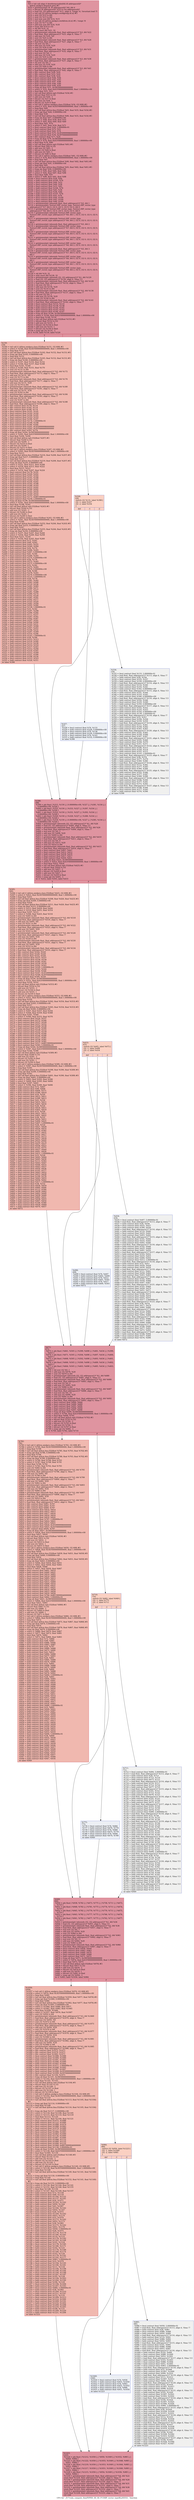 digraph "CFG for '_Z17cuda_compute_fluxiPiPfS0_S0_S0_P15HIP_vector_typeIfLj3EES3_' function" {
	label="CFG for '_Z17cuda_compute_fluxiPiPfS0_S0_S0_P15HIP_vector_typeIfLj3EES3_' function";

	Node0x55bbb55c9780 [shape=record,color="#b70d28ff", style=filled, fillcolor="#b70d2870",label="{%8:\l  %9 = tail call align 4 dereferenceable(64) i8 addrspace(4)*\l... @llvm.amdgcn.dispatch.ptr() #3\l  %10 = getelementptr i8, i8 addrspace(4)* %9, i64 4\l  %11 = bitcast i8 addrspace(4)* %10 to i16 addrspace(4)*\l  %12 = load i16, i16 addrspace(4)* %11, align 4, !range !4, !invariant.load !5\l  %13 = tail call i32 @llvm.amdgcn.workgroup.id.x() #3\l  %14 = zext i16 %12 to i64\l  %15 = zext i32 %13 to i64\l  %16 = mul nuw nsw i64 %14, %15\l  %17 = tail call i32 @llvm.amdgcn.workitem.id.x() #3, !range !6\l  %18 = zext i32 %17 to i64\l  %19 = add nuw nsw i64 %16, %18\l  %20 = trunc i64 %19 to i32\l  %21 = shl i64 %19, 32\l  %22 = ashr exact i64 %21, 32\l  %23 = getelementptr inbounds float, float addrspace(1)* %3, i64 %22\l  %24 = load float, float addrspace(1)* %23, align 4, !tbaa !7\l  %25 = add nsw i32 %20, %0\l  %26 = sext i32 %25 to i64\l  %27 = getelementptr inbounds float, float addrspace(1)* %3, i64 %26\l  %28 = load float, float addrspace(1)* %27, align 4, !tbaa !7\l  %29 = shl nsw i32 %0, 1\l  %30 = add nsw i32 %29, %20\l  %31 = sext i32 %30 to i64\l  %32 = getelementptr inbounds float, float addrspace(1)* %3, i64 %31\l  %33 = load float, float addrspace(1)* %32, align 4, !tbaa !7\l  %34 = mul nsw i32 %0, 3\l  %35 = add nsw i32 %34, %20\l  %36 = sext i32 %35 to i64\l  %37 = getelementptr inbounds float, float addrspace(1)* %3, i64 %36\l  %38 = load float, float addrspace(1)* %37, align 4, !tbaa !7\l  %39 = shl nsw i32 %0, 2\l  %40 = add nsw i32 %39, %20\l  %41 = sext i32 %40 to i64\l  %42 = getelementptr inbounds float, float addrspace(1)* %3, i64 %41\l  %43 = load float, float addrspace(1)* %42, align 4, !tbaa !7\l  %44 = fdiv contract float %28, %24\l  %45 = fdiv contract float %33, %24\l  %46 = fdiv contract float %38, %24\l  %47 = fmul contract float %44, %44\l  %48 = fmul contract float %45, %45\l  %49 = fadd contract float %47, %48\l  %50 = fmul contract float %46, %46\l  %51 = fadd contract float %49, %50\l  %52 = fcmp olt float %51, 0x39F0000000000000\l  %53 = select i1 %52, float 0x41F0000000000000, float 1.000000e+00\l  %54 = fmul float %51, %53\l  %55 = tail call float @llvm.sqrt.f32(float %54) #3\l  %56 = bitcast float %55 to i32\l  %57 = add nsw i32 %56, -1\l  %58 = bitcast i32 %57 to float\l  %59 = add nsw i32 %56, 1\l  %60 = bitcast i32 %59 to float\l  %61 = tail call i1 @llvm.amdgcn.class.f32(float %54, i32 608) #3\l  %62 = select i1 %52, float 0x3EF0000000000000, float 1.000000e+00\l  %63 = fneg float %60\l  %64 = tail call float @llvm.fma.f32(float %63, float %55, float %54) #3\l  %65 = fcmp ogt float %64, 0.000000e+00\l  %66 = fneg float %58\l  %67 = tail call float @llvm.fma.f32(float %66, float %55, float %54) #3\l  %68 = fcmp ole float %67, 0.000000e+00\l  %69 = select i1 %68, float %58, float %55\l  %70 = select i1 %65, float %60, float %69\l  %71 = fmul float %62, %70\l  %72 = select i1 %61, float %54, float %71\l  %73 = fmul contract float %24, 5.000000e-01\l  %74 = fmul contract float %73, %51\l  %75 = fsub contract float %43, %74\l  %76 = fmul contract float %75, 0x3FD9999980000000\l  %77 = fmul contract float %76, 0x3FF6666660000000\l  %78 = fdiv contract float %77, %24\l  %79 = fcmp olt float %78, 0x39F0000000000000\l  %80 = select i1 %79, float 0x41F0000000000000, float 1.000000e+00\l  %81 = fmul float %78, %80\l  %82 = tail call float @llvm.sqrt.f32(float %81) #3\l  %83 = bitcast float %82 to i32\l  %84 = add nsw i32 %83, -1\l  %85 = bitcast i32 %84 to float\l  %86 = add nsw i32 %83, 1\l  %87 = bitcast i32 %86 to float\l  %88 = tail call i1 @llvm.amdgcn.class.f32(float %81, i32 608) #3\l  %89 = select i1 %79, float 0x3EF0000000000000, float 1.000000e+00\l  %90 = fneg float %87\l  %91 = tail call float @llvm.fma.f32(float %90, float %82, float %81) #3\l  %92 = fcmp ogt float %91, 0.000000e+00\l  %93 = fneg float %85\l  %94 = tail call float @llvm.fma.f32(float %93, float %82, float %81) #3\l  %95 = fcmp ole float %94, 0.000000e+00\l  %96 = select i1 %95, float %85, float %82\l  %97 = select i1 %92, float %87, float %96\l  %98 = fmul float %89, %97\l  %99 = select i1 %88, float %81, float %98\l  %100 = fmul contract float %28, %44\l  %101 = fadd contract float %100, %76\l  %102 = fmul contract float %44, %33\l  %103 = fmul contract float %44, %38\l  %104 = fmul contract float %33, %45\l  %105 = fadd contract float %104, %76\l  %106 = fmul contract float %45, %38\l  %107 = fmul contract float %38, %46\l  %108 = fadd contract float %107, %76\l  %109 = fadd contract float %43, %76\l  %110 = fmul contract float %44, %109\l  %111 = fmul contract float %45, %109\l  %112 = fmul contract float %46, %109\l  %113 = getelementptr inbounds float, float addrspace(1)* %5, i64 1\l  %114 = getelementptr %struct.HIP_vector_type, %struct.HIP_vector_type\l... addrspace(1)* %7, i64 0, i32 0, i32 0, i32 0, i32 0, i64 0\l  %115 = getelementptr %struct.HIP_vector_type, %struct.HIP_vector_type\l... addrspace(1)* %6, i64 0, i32 0, i32 0, i32 0, i32 0, i64 0\l  %116 = getelementptr inbounds %struct.HIP_vector_type,\l... %struct.HIP_vector_type addrspace(1)* %6, i64 1, i32 0, i32 0, i32 0, i32 0,\l... i64 0\l  %117 = getelementptr inbounds %struct.HIP_vector_type,\l... %struct.HIP_vector_type addrspace(1)* %6, i64 2, i32 0, i32 0, i32 0, i32 0,\l... i64 0\l  %118 = getelementptr inbounds float, float addrspace(1)* %5, i64 2\l  %119 = getelementptr inbounds %struct.HIP_vector_type,\l... %struct.HIP_vector_type addrspace(1)* %7, i64 0, i32 0, i32 0, i32 0, i32 0,\l... i64 1\l  %120 = getelementptr inbounds %struct.HIP_vector_type,\l... %struct.HIP_vector_type addrspace(1)* %6, i64 0, i32 0, i32 0, i32 0, i32 0,\l... i64 1\l  %121 = getelementptr inbounds %struct.HIP_vector_type,\l... %struct.HIP_vector_type addrspace(1)* %6, i64 1, i32 0, i32 0, i32 0, i32 0,\l... i64 1\l  %122 = getelementptr inbounds %struct.HIP_vector_type,\l... %struct.HIP_vector_type addrspace(1)* %6, i64 2, i32 0, i32 0, i32 0, i32 0,\l... i64 1\l  %123 = getelementptr inbounds float, float addrspace(1)* %5, i64 3\l  %124 = getelementptr inbounds %struct.HIP_vector_type,\l... %struct.HIP_vector_type addrspace(1)* %7, i64 0, i32 0, i32 0, i32 0, i32 0,\l... i64 2\l  %125 = getelementptr inbounds %struct.HIP_vector_type,\l... %struct.HIP_vector_type addrspace(1)* %6, i64 0, i32 0, i32 0, i32 0, i32 0,\l... i64 2\l  %126 = getelementptr inbounds %struct.HIP_vector_type,\l... %struct.HIP_vector_type addrspace(1)* %6, i64 1, i32 0, i32 0, i32 0, i32 0,\l... i64 2\l  %127 = getelementptr inbounds %struct.HIP_vector_type,\l... %struct.HIP_vector_type addrspace(1)* %6, i64 2, i32 0, i32 0, i32 0, i32 0,\l... i64 2\l  %128 = shl i64 %19, 32\l  %129 = ashr exact i64 %128, 32\l  %130 = getelementptr inbounds i32, i32 addrspace(1)* %1, i64 %129\l  %131 = load i32, i32 addrspace(1)* %130, align 4, !tbaa !11\l  %132 = getelementptr inbounds float, float addrspace(1)* %2, i64 %129\l  %133 = load float, float addrspace(1)* %132, align 4, !tbaa !7\l  %134 = shl nsw i32 %0, 2\l  %135 = add nsw i32 %134, %20\l  %136 = sext i32 %135 to i64\l  %137 = getelementptr inbounds float, float addrspace(1)* %2, i64 %136\l  %138 = load float, float addrspace(1)* %137, align 4, !tbaa !7\l  %139 = shl nsw i32 %0, 3\l  %140 = add nsw i32 %139, %20\l  %141 = sext i32 %140 to i64\l  %142 = getelementptr inbounds float, float addrspace(1)* %2, i64 %141\l  %143 = load float, float addrspace(1)* %142, align 4, !tbaa !7\l  %144 = fmul contract float %133, %133\l  %145 = fmul contract float %138, %138\l  %146 = fadd contract float %144, %145\l  %147 = fmul contract float %143, %143\l  %148 = fadd contract float %146, %147\l  %149 = fcmp olt float %148, 0x39F0000000000000\l  %150 = select i1 %149, float 0x41F0000000000000, float 1.000000e+00\l  %151 = fmul float %148, %150\l  %152 = tail call float @llvm.sqrt.f32(float %151) #3\l  %153 = bitcast float %152 to i32\l  %154 = add nsw i32 %153, -1\l  %155 = bitcast i32 %154 to float\l  %156 = add nsw i32 %153, 1\l  %157 = bitcast i32 %156 to float\l  %158 = icmp sgt i32 %131, -1\l  br i1 %158, label %159, label %326\l|{<s0>T|<s1>F}}"];
	Node0x55bbb55c9780:s0 -> Node0x55bbb55d0520;
	Node0x55bbb55c9780:s1 -> Node0x55bbb55d05b0;
	Node0x55bbb55d0520 [shape=record,color="#b70d28ff", style=filled, fillcolor="#dc5d4a70",label="{%159:\l159:                                              \l  %160 = tail call i1 @llvm.amdgcn.class.f32(float %151, i32 608) #3\l  %161 = select i1 %149, float 0x3EF0000000000000, float 1.000000e+00\l  %162 = fneg float %157\l  %163 = tail call float @llvm.fma.f32(float %162, float %152, float %151) #3\l  %164 = fcmp ogt float %163, 0.000000e+00\l  %165 = fneg float %155\l  %166 = tail call float @llvm.fma.f32(float %165, float %152, float %151) #3\l  %167 = fcmp ole float %166, 0.000000e+00\l  %168 = select i1 %167, float %155, float %152\l  %169 = select i1 %164, float %157, float %168\l  %170 = fmul float %161, %169\l  %171 = select i1 %160, float %151, float %170\l  %172 = zext i32 %131 to i64\l  %173 = getelementptr inbounds float, float addrspace(1)* %3, i64 %172\l  %174 = load float, float addrspace(1)* %173, align 4, !tbaa !7\l  %175 = add nsw i32 %131, %0\l  %176 = sext i32 %175 to i64\l  %177 = getelementptr inbounds float, float addrspace(1)* %3, i64 %176\l  %178 = load float, float addrspace(1)* %177, align 4, !tbaa !7\l  %179 = add nsw i32 %131, %29\l  %180 = sext i32 %179 to i64\l  %181 = getelementptr inbounds float, float addrspace(1)* %3, i64 %180\l  %182 = load float, float addrspace(1)* %181, align 4, !tbaa !7\l  %183 = add nsw i32 %131, %34\l  %184 = sext i32 %183 to i64\l  %185 = getelementptr inbounds float, float addrspace(1)* %3, i64 %184\l  %186 = load float, float addrspace(1)* %185, align 4, !tbaa !7\l  %187 = add nsw i32 %131, %39\l  %188 = sext i32 %187 to i64\l  %189 = getelementptr inbounds float, float addrspace(1)* %3, i64 %188\l  %190 = load float, float addrspace(1)* %189, align 4, !tbaa !7\l  %191 = fdiv contract float %178, %174\l  %192 = fdiv contract float %182, %174\l  %193 = fdiv contract float %186, %174\l  %194 = fmul contract float %191, %191\l  %195 = fmul contract float %192, %192\l  %196 = fadd contract float %194, %195\l  %197 = fmul contract float %193, %193\l  %198 = fadd contract float %196, %197\l  %199 = fmul contract float %174, 5.000000e-01\l  %200 = fmul contract float %199, %198\l  %201 = fsub contract float %190, %200\l  %202 = fmul contract float %201, 0x3FD9999980000000\l  %203 = fmul contract float %202, 0x3FF6666660000000\l  %204 = fdiv contract float %203, %174\l  %205 = fcmp olt float %204, 0x39F0000000000000\l  %206 = select i1 %205, float 0x41F0000000000000, float 1.000000e+00\l  %207 = fmul float %204, %206\l  %208 = tail call float @llvm.sqrt.f32(float %207) #3\l  %209 = bitcast float %208 to i32\l  %210 = add nsw i32 %209, -1\l  %211 = bitcast i32 %210 to float\l  %212 = add nsw i32 %209, 1\l  %213 = bitcast i32 %212 to float\l  %214 = tail call i1 @llvm.amdgcn.class.f32(float %207, i32 608) #3\l  %215 = select i1 %205, float 0x3EF0000000000000, float 1.000000e+00\l  %216 = fneg float %213\l  %217 = tail call float @llvm.fma.f32(float %216, float %208, float %207) #3\l  %218 = fcmp ogt float %217, 0.000000e+00\l  %219 = fneg float %211\l  %220 = tail call float @llvm.fma.f32(float %219, float %208, float %207) #3\l  %221 = fcmp ole float %220, 0.000000e+00\l  %222 = select i1 %221, float %211, float %208\l  %223 = select i1 %218, float %213, float %222\l  %224 = fmul float %215, %223\l  %225 = select i1 %214, float %207, float %224\l  %226 = fmul contract float %178, %191\l  %227 = fadd contract float %226, %202\l  %228 = fmul contract float %191, %182\l  %229 = fmul contract float %191, %186\l  %230 = fmul contract float %182, %192\l  %231 = fadd contract float %230, %202\l  %232 = fmul contract float %192, %186\l  %233 = fmul contract float %186, %193\l  %234 = fadd contract float %233, %202\l  %235 = fadd contract float %190, %202\l  %236 = fmul contract float %191, %235\l  %237 = fmul contract float %192, %235\l  %238 = fmul contract float %193, %235\l  %239 = fmul contract float %171, 0xBFC99999A0000000\l  %240 = fmul contract float %239, 5.000000e-01\l  %241 = fcmp olt float %198, 0x39F0000000000000\l  %242 = select i1 %241, float 0x41F0000000000000, float 1.000000e+00\l  %243 = fmul float %198, %242\l  %244 = tail call float @llvm.sqrt.f32(float %243) #3\l  %245 = bitcast float %244 to i32\l  %246 = add nsw i32 %245, -1\l  %247 = bitcast i32 %246 to float\l  %248 = add nsw i32 %245, 1\l  %249 = bitcast i32 %248 to float\l  %250 = tail call i1 @llvm.amdgcn.class.f32(float %243, i32 608) #3\l  %251 = select i1 %241, float 0x3EF0000000000000, float 1.000000e+00\l  %252 = fneg float %249\l  %253 = tail call float @llvm.fma.f32(float %252, float %244, float %243) #3\l  %254 = fcmp ogt float %253, 0.000000e+00\l  %255 = fneg float %247\l  %256 = tail call float @llvm.fma.f32(float %255, float %244, float %243) #3\l  %257 = fcmp ole float %256, 0.000000e+00\l  %258 = select i1 %257, float %247, float %244\l  %259 = select i1 %254, float %249, float %258\l  %260 = fmul float %251, %259\l  %261 = select i1 %250, float %243, float %260\l  %262 = fadd contract float %72, %261\l  %263 = fadd contract float %99, %262\l  %264 = fadd contract float %263, %225\l  %265 = fmul contract float %240, %264\l  %266 = fsub contract float %24, %174\l  %267 = fmul contract float %266, %265\l  %268 = fadd contract float %267, 0.000000e+00\l  %269 = fsub contract float %43, %190\l  %270 = fmul contract float %269, %265\l  %271 = fadd contract float %270, 0.000000e+00\l  %272 = fsub contract float %28, %178\l  %273 = fmul contract float %272, %265\l  %274 = fadd contract float %273, 0.000000e+00\l  %275 = fsub contract float %33, %182\l  %276 = fmul contract float %275, %265\l  %277 = fadd contract float %276, 0.000000e+00\l  %278 = fsub contract float %38, %186\l  %279 = fmul contract float %278, %265\l  %280 = fadd contract float %279, 0.000000e+00\l  %281 = fmul contract float %133, 5.000000e-01\l  %282 = fadd contract float %28, %178\l  %283 = fmul contract float %281, %282\l  %284 = fadd contract float %283, %268\l  %285 = fadd contract float %110, %236\l  %286 = fmul contract float %281, %285\l  %287 = fadd contract float %286, %271\l  %288 = fadd contract float %101, %227\l  %289 = fmul contract float %281, %288\l  %290 = fadd contract float %289, %274\l  %291 = fadd contract float %102, %228\l  %292 = fmul contract float %281, %291\l  %293 = fadd contract float %292, %277\l  %294 = fadd contract float %103, %229\l  %295 = fmul contract float %281, %294\l  %296 = fadd contract float %295, %280\l  %297 = fmul contract float %138, 5.000000e-01\l  %298 = fadd contract float %33, %182\l  %299 = fmul contract float %297, %298\l  %300 = fadd contract float %299, %284\l  %301 = fadd contract float %111, %237\l  %302 = fmul contract float %297, %301\l  %303 = fadd contract float %302, %287\l  %304 = fmul contract float %297, %291\l  %305 = fadd contract float %304, %290\l  %306 = fadd contract float %105, %231\l  %307 = fmul contract float %297, %306\l  %308 = fadd contract float %307, %293\l  %309 = fadd contract float %106, %232\l  %310 = fmul contract float %297, %309\l  %311 = fadd contract float %310, %296\l  %312 = fmul contract float %143, 5.000000e-01\l  %313 = fadd contract float %38, %186\l  %314 = fmul contract float %312, %313\l  %315 = fadd contract float %314, %300\l  %316 = fadd contract float %112, %238\l  %317 = fmul contract float %312, %316\l  %318 = fadd contract float %317, %303\l  %319 = fmul contract float %312, %294\l  %320 = fadd contract float %319, %305\l  %321 = fmul contract float %312, %309\l  %322 = fadd contract float %321, %308\l  %323 = fadd contract float %108, %234\l  %324 = fmul contract float %312, %323\l  %325 = fadd contract float %324, %311\l  br label %398\l}"];
	Node0x55bbb55d0520 -> Node0x55bbb55cf350;
	Node0x55bbb55d05b0 [shape=record,color="#3d50c3ff", style=filled, fillcolor="#f3947570",label="{%326:\l326:                                              \l  switch i32 %131, label %398 [\l    i32 -1, label %327\l    i32 -2, label %334\l  ]\l|{<s0>def|<s1>-1|<s2>-2}}"];
	Node0x55bbb55d05b0:s0 -> Node0x55bbb55cf350;
	Node0x55bbb55d05b0:s1 -> Node0x55bbb55d7490;
	Node0x55bbb55d05b0:s2 -> Node0x55bbb55d74e0;
	Node0x55bbb55d7490 [shape=record,color="#3d50c3ff", style=filled, fillcolor="#d4dbe670",label="{%327:\l327:                                              \l  %328 = fmul contract float %76, %133\l  %329 = fadd contract float %328, 0.000000e+00\l  %330 = fmul contract float %76, %138\l  %331 = fadd contract float %330, 0.000000e+00\l  %332 = fmul contract float %76, %143\l  %333 = fadd contract float %332, 0.000000e+00\l  br label %398\l}"];
	Node0x55bbb55d7490 -> Node0x55bbb55cf350;
	Node0x55bbb55d74e0 [shape=record,color="#3d50c3ff", style=filled, fillcolor="#dedcdb70",label="{%334:\l334:                                              \l  %335 = fmul contract float %133, 5.000000e-01\l  %336 = load float, float addrspace(1)* %113, align 4, !tbaa !7\l  %337 = fadd contract float %28, %336\l  %338 = fmul contract float %335, %337\l  %339 = fadd contract float %338, 0.000000e+00\l  %340 = load float, float addrspace(1)* %114, align 4, !tbaa !13\l  %341 = fadd contract float %110, %340\l  %342 = fmul contract float %335, %341\l  %343 = fadd contract float %342, 0.000000e+00\l  %344 = load float, float addrspace(1)* %115, align 4, !tbaa !13\l  %345 = fadd contract float %101, %344\l  %346 = fmul contract float %335, %345\l  %347 = fadd contract float %346, 0.000000e+00\l  %348 = load float, float addrspace(1)* %116, align 4, !tbaa !13\l  %349 = fadd contract float %102, %348\l  %350 = fmul contract float %335, %349\l  %351 = fadd contract float %350, 0.000000e+00\l  %352 = load float, float addrspace(1)* %117, align 4, !tbaa !13\l  %353 = fadd contract float %103, %352\l  %354 = fmul contract float %335, %353\l  %355 = fadd contract float %354, 0.000000e+00\l  %356 = fmul contract float %138, 5.000000e-01\l  %357 = load float, float addrspace(1)* %118, align 4, !tbaa !7\l  %358 = fadd contract float %33, %357\l  %359 = fmul contract float %356, %358\l  %360 = fadd contract float %339, %359\l  %361 = load float, float addrspace(1)* %119, align 4, !tbaa !13\l  %362 = fadd contract float %111, %361\l  %363 = fmul contract float %356, %362\l  %364 = fadd contract float %343, %363\l  %365 = load float, float addrspace(1)* %120, align 4, !tbaa !13\l  %366 = fadd contract float %102, %365\l  %367 = fmul contract float %356, %366\l  %368 = fadd contract float %347, %367\l  %369 = load float, float addrspace(1)* %121, align 4, !tbaa !13\l  %370 = fadd contract float %105, %369\l  %371 = fmul contract float %356, %370\l  %372 = fadd contract float %351, %371\l  %373 = load float, float addrspace(1)* %122, align 4, !tbaa !13\l  %374 = fadd contract float %106, %373\l  %375 = fmul contract float %356, %374\l  %376 = fadd contract float %355, %375\l  %377 = fmul contract float %143, 5.000000e-01\l  %378 = load float, float addrspace(1)* %123, align 4, !tbaa !7\l  %379 = fadd contract float %38, %378\l  %380 = fmul contract float %377, %379\l  %381 = fadd contract float %360, %380\l  %382 = load float, float addrspace(1)* %124, align 4, !tbaa !13\l  %383 = fadd contract float %112, %382\l  %384 = fmul contract float %377, %383\l  %385 = fadd contract float %364, %384\l  %386 = load float, float addrspace(1)* %125, align 4, !tbaa !13\l  %387 = fadd contract float %103, %386\l  %388 = fmul contract float %377, %387\l  %389 = fadd contract float %368, %388\l  %390 = load float, float addrspace(1)* %126, align 4, !tbaa !13\l  %391 = fadd contract float %106, %390\l  %392 = fmul contract float %377, %391\l  %393 = fadd contract float %372, %392\l  %394 = load float, float addrspace(1)* %127, align 4, !tbaa !13\l  %395 = fadd contract float %108, %394\l  %396 = fmul contract float %377, %395\l  %397 = fadd contract float %376, %396\l  br label %398\l}"];
	Node0x55bbb55d74e0 -> Node0x55bbb55cf350;
	Node0x55bbb55cf350 [shape=record,color="#b70d28ff", style=filled, fillcolor="#b70d2870",label="{%398:\l398:                                              \l  %399 = phi float [ %315, %159 ], [ 0.000000e+00, %327 ], [ %381, %334 ], [\l... 0.000000e+00, %326 ]\l  %400 = phi float [ %325, %159 ], [ %333, %327 ], [ %397, %334 ], [\l... 0.000000e+00, %326 ]\l  %401 = phi float [ %322, %159 ], [ %331, %327 ], [ %393, %334 ], [\l... 0.000000e+00, %326 ]\l  %402 = phi float [ %320, %159 ], [ %329, %327 ], [ %389, %334 ], [\l... 0.000000e+00, %326 ]\l  %403 = phi float [ %318, %159 ], [ 0.000000e+00, %327 ], [ %385, %334 ], [\l... 0.000000e+00, %326 ]\l  %404 = getelementptr inbounds i32, i32 addrspace(1)* %1, i64 %26\l  %405 = load i32, i32 addrspace(1)* %404, align 4, !tbaa !11\l  %406 = getelementptr inbounds float, float addrspace(1)* %2, i64 %26\l  %407 = load float, float addrspace(1)* %406, align 4, !tbaa !7\l  %408 = mul nsw i32 %0, 5\l  %409 = add nsw i32 %408, %20\l  %410 = sext i32 %409 to i64\l  %411 = getelementptr inbounds float, float addrspace(1)* %2, i64 %410\l  %412 = load float, float addrspace(1)* %411, align 4, !tbaa !7\l  %413 = mul nsw i32 %0, 9\l  %414 = add nsw i32 %413, %20\l  %415 = sext i32 %414 to i64\l  %416 = getelementptr inbounds float, float addrspace(1)* %2, i64 %415\l  %417 = load float, float addrspace(1)* %416, align 4, !tbaa !7\l  %418 = fmul contract float %407, %407\l  %419 = fmul contract float %412, %412\l  %420 = fadd contract float %418, %419\l  %421 = fmul contract float %417, %417\l  %422 = fadd contract float %420, %421\l  %423 = fcmp olt float %422, 0x39F0000000000000\l  %424 = select i1 %423, float 0x41F0000000000000, float 1.000000e+00\l  %425 = fmul float %422, %424\l  %426 = tail call float @llvm.sqrt.f32(float %425) #3\l  %427 = bitcast float %426 to i32\l  %428 = add nsw i32 %427, -1\l  %429 = bitcast i32 %428 to float\l  %430 = add nsw i32 %427, 1\l  %431 = bitcast i32 %430 to float\l  %432 = icmp sgt i32 %405, -1\l  br i1 %432, label %505, label %433\l|{<s0>T|<s1>F}}"];
	Node0x55bbb55cf350:s0 -> Node0x55bbb55dc850;
	Node0x55bbb55cf350:s1 -> Node0x55bbb55dc8a0;
	Node0x55bbb55dc8a0 [shape=record,color="#3d50c3ff", style=filled, fillcolor="#f3947570",label="{%433:\l433:                                              \l  switch i32 %405, label %672 [\l    i32 -1, label %498\l    i32 -2, label %434\l  ]\l|{<s0>def|<s1>-1|<s2>-2}}"];
	Node0x55bbb55dc8a0:s0 -> Node0x55bbb55dc9e0;
	Node0x55bbb55dc8a0:s1 -> Node0x55bbb55dca30;
	Node0x55bbb55dc8a0:s2 -> Node0x55bbb55dcac0;
	Node0x55bbb55dcac0 [shape=record,color="#3d50c3ff", style=filled, fillcolor="#dedcdb70",label="{%434:\l434:                                              \l  %435 = fmul contract float %407, 5.000000e-01\l  %436 = load float, float addrspace(1)* %113, align 4, !tbaa !7\l  %437 = fadd contract float %28, %436\l  %438 = fmul contract float %435, %437\l  %439 = fadd contract float %399, %438\l  %440 = load float, float addrspace(1)* %114, align 4, !tbaa !13\l  %441 = fadd contract float %110, %440\l  %442 = fmul contract float %435, %441\l  %443 = fadd contract float %403, %442\l  %444 = load float, float addrspace(1)* %115, align 4, !tbaa !13\l  %445 = fadd contract float %101, %444\l  %446 = fmul contract float %435, %445\l  %447 = fadd contract float %402, %446\l  %448 = load float, float addrspace(1)* %116, align 4, !tbaa !13\l  %449 = fadd contract float %102, %448\l  %450 = fmul contract float %435, %449\l  %451 = fadd contract float %401, %450\l  %452 = load float, float addrspace(1)* %117, align 4, !tbaa !13\l  %453 = fadd contract float %103, %452\l  %454 = fmul contract float %435, %453\l  %455 = fadd contract float %400, %454\l  %456 = fmul contract float %412, 5.000000e-01\l  %457 = load float, float addrspace(1)* %118, align 4, !tbaa !7\l  %458 = fadd contract float %33, %457\l  %459 = fmul contract float %456, %458\l  %460 = fadd contract float %439, %459\l  %461 = load float, float addrspace(1)* %119, align 4, !tbaa !13\l  %462 = fadd contract float %111, %461\l  %463 = fmul contract float %456, %462\l  %464 = fadd contract float %443, %463\l  %465 = load float, float addrspace(1)* %120, align 4, !tbaa !13\l  %466 = fadd contract float %102, %465\l  %467 = fmul contract float %456, %466\l  %468 = fadd contract float %447, %467\l  %469 = load float, float addrspace(1)* %121, align 4, !tbaa !13\l  %470 = fadd contract float %105, %469\l  %471 = fmul contract float %456, %470\l  %472 = fadd contract float %451, %471\l  %473 = load float, float addrspace(1)* %122, align 4, !tbaa !13\l  %474 = fadd contract float %106, %473\l  %475 = fmul contract float %456, %474\l  %476 = fadd contract float %455, %475\l  %477 = fmul contract float %417, 5.000000e-01\l  %478 = load float, float addrspace(1)* %123, align 4, !tbaa !7\l  %479 = fadd contract float %38, %478\l  %480 = fmul contract float %477, %479\l  %481 = fadd contract float %460, %480\l  %482 = load float, float addrspace(1)* %124, align 4, !tbaa !13\l  %483 = fadd contract float %112, %482\l  %484 = fmul contract float %477, %483\l  %485 = fadd contract float %464, %484\l  %486 = load float, float addrspace(1)* %125, align 4, !tbaa !13\l  %487 = fadd contract float %103, %486\l  %488 = fmul contract float %477, %487\l  %489 = fadd contract float %468, %488\l  %490 = load float, float addrspace(1)* %126, align 4, !tbaa !13\l  %491 = fadd contract float %106, %490\l  %492 = fmul contract float %477, %491\l  %493 = fadd contract float %472, %492\l  %494 = load float, float addrspace(1)* %127, align 4, !tbaa !13\l  %495 = fadd contract float %108, %494\l  %496 = fmul contract float %477, %495\l  %497 = fadd contract float %476, %496\l  br label %672\l}"];
	Node0x55bbb55dcac0 -> Node0x55bbb55dc9e0;
	Node0x55bbb55dca30 [shape=record,color="#3d50c3ff", style=filled, fillcolor="#d4dbe670",label="{%498:\l498:                                              \l  %499 = fmul contract float %76, %407\l  %500 = fadd contract float %402, %499\l  %501 = fmul contract float %76, %412\l  %502 = fadd contract float %401, %501\l  %503 = fmul contract float %76, %417\l  %504 = fadd contract float %400, %503\l  br label %672\l}"];
	Node0x55bbb55dca30 -> Node0x55bbb55dc9e0;
	Node0x55bbb55dc850 [shape=record,color="#b70d28ff", style=filled, fillcolor="#dc5d4a70",label="{%505:\l505:                                              \l  %506 = tail call i1 @llvm.amdgcn.class.f32(float %425, i32 608) #3\l  %507 = select i1 %423, float 0x3EF0000000000000, float 1.000000e+00\l  %508 = fneg float %431\l  %509 = tail call float @llvm.fma.f32(float %508, float %426, float %425) #3\l  %510 = fcmp ogt float %509, 0.000000e+00\l  %511 = fneg float %429\l  %512 = tail call float @llvm.fma.f32(float %511, float %426, float %425) #3\l  %513 = fcmp ole float %512, 0.000000e+00\l  %514 = select i1 %513, float %429, float %426\l  %515 = select i1 %510, float %431, float %514\l  %516 = fmul float %507, %515\l  %517 = select i1 %506, float %425, float %516\l  %518 = zext i32 %405 to i64\l  %519 = getelementptr inbounds float, float addrspace(1)* %3, i64 %518\l  %520 = load float, float addrspace(1)* %519, align 4, !tbaa !7\l  %521 = add nsw i32 %405, %0\l  %522 = sext i32 %521 to i64\l  %523 = getelementptr inbounds float, float addrspace(1)* %3, i64 %522\l  %524 = load float, float addrspace(1)* %523, align 4, !tbaa !7\l  %525 = add nsw i32 %405, %29\l  %526 = sext i32 %525 to i64\l  %527 = getelementptr inbounds float, float addrspace(1)* %3, i64 %526\l  %528 = load float, float addrspace(1)* %527, align 4, !tbaa !7\l  %529 = add nsw i32 %405, %34\l  %530 = sext i32 %529 to i64\l  %531 = getelementptr inbounds float, float addrspace(1)* %3, i64 %530\l  %532 = load float, float addrspace(1)* %531, align 4, !tbaa !7\l  %533 = add nsw i32 %405, %39\l  %534 = sext i32 %533 to i64\l  %535 = getelementptr inbounds float, float addrspace(1)* %3, i64 %534\l  %536 = load float, float addrspace(1)* %535, align 4, !tbaa !7\l  %537 = fdiv contract float %524, %520\l  %538 = fdiv contract float %528, %520\l  %539 = fdiv contract float %532, %520\l  %540 = fmul contract float %537, %537\l  %541 = fmul contract float %538, %538\l  %542 = fadd contract float %540, %541\l  %543 = fmul contract float %539, %539\l  %544 = fadd contract float %542, %543\l  %545 = fmul contract float %520, 5.000000e-01\l  %546 = fmul contract float %545, %544\l  %547 = fsub contract float %536, %546\l  %548 = fmul contract float %547, 0x3FD9999980000000\l  %549 = fmul contract float %548, 0x3FF6666660000000\l  %550 = fdiv contract float %549, %520\l  %551 = fcmp olt float %550, 0x39F0000000000000\l  %552 = select i1 %551, float 0x41F0000000000000, float 1.000000e+00\l  %553 = fmul float %550, %552\l  %554 = tail call float @llvm.sqrt.f32(float %553) #3\l  %555 = bitcast float %554 to i32\l  %556 = add nsw i32 %555, -1\l  %557 = bitcast i32 %556 to float\l  %558 = add nsw i32 %555, 1\l  %559 = bitcast i32 %558 to float\l  %560 = tail call i1 @llvm.amdgcn.class.f32(float %553, i32 608) #3\l  %561 = select i1 %551, float 0x3EF0000000000000, float 1.000000e+00\l  %562 = fneg float %559\l  %563 = tail call float @llvm.fma.f32(float %562, float %554, float %553) #3\l  %564 = fcmp ogt float %563, 0.000000e+00\l  %565 = fneg float %557\l  %566 = tail call float @llvm.fma.f32(float %565, float %554, float %553) #3\l  %567 = fcmp ole float %566, 0.000000e+00\l  %568 = select i1 %567, float %557, float %554\l  %569 = select i1 %564, float %559, float %568\l  %570 = fmul float %561, %569\l  %571 = select i1 %560, float %553, float %570\l  %572 = fmul contract float %524, %537\l  %573 = fadd contract float %572, %548\l  %574 = fmul contract float %537, %528\l  %575 = fmul contract float %537, %532\l  %576 = fmul contract float %528, %538\l  %577 = fadd contract float %576, %548\l  %578 = fmul contract float %538, %532\l  %579 = fmul contract float %532, %539\l  %580 = fadd contract float %579, %548\l  %581 = fadd contract float %536, %548\l  %582 = fmul contract float %537, %581\l  %583 = fmul contract float %538, %581\l  %584 = fmul contract float %539, %581\l  %585 = fmul contract float %517, 0xBFC99999A0000000\l  %586 = fmul contract float %585, 5.000000e-01\l  %587 = fcmp olt float %544, 0x39F0000000000000\l  %588 = select i1 %587, float 0x41F0000000000000, float 1.000000e+00\l  %589 = fmul float %544, %588\l  %590 = tail call float @llvm.sqrt.f32(float %589) #3\l  %591 = bitcast float %590 to i32\l  %592 = add nsw i32 %591, -1\l  %593 = bitcast i32 %592 to float\l  %594 = add nsw i32 %591, 1\l  %595 = bitcast i32 %594 to float\l  %596 = tail call i1 @llvm.amdgcn.class.f32(float %589, i32 608) #3\l  %597 = select i1 %587, float 0x3EF0000000000000, float 1.000000e+00\l  %598 = fneg float %595\l  %599 = tail call float @llvm.fma.f32(float %598, float %590, float %589) #3\l  %600 = fcmp ogt float %599, 0.000000e+00\l  %601 = fneg float %593\l  %602 = tail call float @llvm.fma.f32(float %601, float %590, float %589) #3\l  %603 = fcmp ole float %602, 0.000000e+00\l  %604 = select i1 %603, float %593, float %590\l  %605 = select i1 %600, float %595, float %604\l  %606 = fmul float %597, %605\l  %607 = select i1 %596, float %589, float %606\l  %608 = fadd contract float %72, %607\l  %609 = fadd contract float %99, %608\l  %610 = fadd contract float %609, %571\l  %611 = fmul contract float %586, %610\l  %612 = fsub contract float %24, %520\l  %613 = fmul contract float %612, %611\l  %614 = fadd contract float %399, %613\l  %615 = fsub contract float %43, %536\l  %616 = fmul contract float %615, %611\l  %617 = fadd contract float %403, %616\l  %618 = fsub contract float %28, %524\l  %619 = fmul contract float %618, %611\l  %620 = fadd contract float %402, %619\l  %621 = fsub contract float %33, %528\l  %622 = fmul contract float %621, %611\l  %623 = fadd contract float %401, %622\l  %624 = fsub contract float %38, %532\l  %625 = fmul contract float %624, %611\l  %626 = fadd contract float %400, %625\l  %627 = fmul contract float %407, 5.000000e-01\l  %628 = fadd contract float %28, %524\l  %629 = fmul contract float %627, %628\l  %630 = fadd contract float %629, %614\l  %631 = fadd contract float %110, %582\l  %632 = fmul contract float %627, %631\l  %633 = fadd contract float %632, %617\l  %634 = fadd contract float %101, %573\l  %635 = fmul contract float %627, %634\l  %636 = fadd contract float %635, %620\l  %637 = fadd contract float %102, %574\l  %638 = fmul contract float %627, %637\l  %639 = fadd contract float %638, %623\l  %640 = fadd contract float %103, %575\l  %641 = fmul contract float %627, %640\l  %642 = fadd contract float %641, %626\l  %643 = fmul contract float %412, 5.000000e-01\l  %644 = fadd contract float %33, %528\l  %645 = fmul contract float %643, %644\l  %646 = fadd contract float %645, %630\l  %647 = fadd contract float %111, %583\l  %648 = fmul contract float %643, %647\l  %649 = fadd contract float %648, %633\l  %650 = fmul contract float %643, %637\l  %651 = fadd contract float %650, %636\l  %652 = fadd contract float %105, %577\l  %653 = fmul contract float %643, %652\l  %654 = fadd contract float %653, %639\l  %655 = fadd contract float %106, %578\l  %656 = fmul contract float %643, %655\l  %657 = fadd contract float %656, %642\l  %658 = fmul contract float %417, 5.000000e-01\l  %659 = fadd contract float %38, %532\l  %660 = fmul contract float %658, %659\l  %661 = fadd contract float %660, %646\l  %662 = fadd contract float %112, %584\l  %663 = fmul contract float %658, %662\l  %664 = fadd contract float %663, %649\l  %665 = fmul contract float %658, %640\l  %666 = fadd contract float %665, %651\l  %667 = fmul contract float %658, %655\l  %668 = fadd contract float %667, %654\l  %669 = fadd contract float %108, %580\l  %670 = fmul contract float %658, %669\l  %671 = fadd contract float %670, %657\l  br label %672\l}"];
	Node0x55bbb55dc850 -> Node0x55bbb55dc9e0;
	Node0x55bbb55dc9e0 [shape=record,color="#b70d28ff", style=filled, fillcolor="#b70d2870",label="{%672:\l672:                                              \l  %673 = phi float [ %661, %505 ], [ %399, %498 ], [ %481, %434 ], [ %399,\l... %433 ]\l  %674 = phi float [ %671, %505 ], [ %504, %498 ], [ %497, %434 ], [ %400,\l... %433 ]\l  %675 = phi float [ %668, %505 ], [ %502, %498 ], [ %493, %434 ], [ %401,\l... %433 ]\l  %676 = phi float [ %666, %505 ], [ %500, %498 ], [ %489, %434 ], [ %402,\l... %433 ]\l  %677 = phi float [ %664, %505 ], [ %403, %498 ], [ %485, %434 ], [ %403,\l... %433 ]\l  %678 = shl nsw i32 %0, 1\l  %679 = add nsw i32 %678, %20\l  %680 = sext i32 %679 to i64\l  %681 = getelementptr inbounds i32, i32 addrspace(1)* %1, i64 %680\l  %682 = load i32, i32 addrspace(1)* %681, align 4, !tbaa !11\l  %683 = getelementptr inbounds float, float addrspace(1)* %2, i64 %680\l  %684 = load float, float addrspace(1)* %683, align 4, !tbaa !7\l  %685 = mul nsw i32 %0, 6\l  %686 = add nsw i32 %685, %20\l  %687 = sext i32 %686 to i64\l  %688 = getelementptr inbounds float, float addrspace(1)* %2, i64 %687\l  %689 = load float, float addrspace(1)* %688, align 4, !tbaa !7\l  %690 = mul nsw i32 %0, 10\l  %691 = add nsw i32 %690, %20\l  %692 = sext i32 %691 to i64\l  %693 = getelementptr inbounds float, float addrspace(1)* %2, i64 %692\l  %694 = load float, float addrspace(1)* %693, align 4, !tbaa !7\l  %695 = fmul contract float %684, %684\l  %696 = fmul contract float %689, %689\l  %697 = fadd contract float %695, %696\l  %698 = fmul contract float %694, %694\l  %699 = fadd contract float %697, %698\l  %700 = fcmp olt float %699, 0x39F0000000000000\l  %701 = select i1 %700, float 0x41F0000000000000, float 1.000000e+00\l  %702 = fmul float %699, %701\l  %703 = tail call float @llvm.sqrt.f32(float %702) #3\l  %704 = bitcast float %703 to i32\l  %705 = add nsw i32 %704, -1\l  %706 = bitcast i32 %705 to float\l  %707 = add nsw i32 %704, 1\l  %708 = bitcast i32 %707 to float\l  %709 = icmp sgt i32 %682, -1\l  br i1 %709, label %782, label %710\l|{<s0>T|<s1>F}}"];
	Node0x55bbb55dc9e0:s0 -> Node0x55bbb55e83d0;
	Node0x55bbb55dc9e0:s1 -> Node0x55bbb55e8420;
	Node0x55bbb55e8420 [shape=record,color="#3d50c3ff", style=filled, fillcolor="#f3947570",label="{%710:\l710:                                              \l  switch i32 %682, label %949 [\l    i32 -1, label %775\l    i32 -2, label %711\l  ]\l|{<s0>def|<s1>-1|<s2>-2}}"];
	Node0x55bbb55e8420:s0 -> Node0x55bbb55e8520;
	Node0x55bbb55e8420:s1 -> Node0x55bbb55e8570;
	Node0x55bbb55e8420:s2 -> Node0x55bbb55e85c0;
	Node0x55bbb55e85c0 [shape=record,color="#3d50c3ff", style=filled, fillcolor="#dedcdb70",label="{%711:\l711:                                              \l  %712 = fmul contract float %684, 5.000000e-01\l  %713 = load float, float addrspace(1)* %113, align 4, !tbaa !7\l  %714 = fadd contract float %28, %713\l  %715 = fmul contract float %712, %714\l  %716 = fadd contract float %673, %715\l  %717 = load float, float addrspace(1)* %114, align 4, !tbaa !13\l  %718 = fadd contract float %110, %717\l  %719 = fmul contract float %712, %718\l  %720 = fadd contract float %677, %719\l  %721 = load float, float addrspace(1)* %115, align 4, !tbaa !13\l  %722 = fadd contract float %101, %721\l  %723 = fmul contract float %712, %722\l  %724 = fadd contract float %676, %723\l  %725 = load float, float addrspace(1)* %116, align 4, !tbaa !13\l  %726 = fadd contract float %102, %725\l  %727 = fmul contract float %712, %726\l  %728 = fadd contract float %675, %727\l  %729 = load float, float addrspace(1)* %117, align 4, !tbaa !13\l  %730 = fadd contract float %103, %729\l  %731 = fmul contract float %712, %730\l  %732 = fadd contract float %674, %731\l  %733 = fmul contract float %689, 5.000000e-01\l  %734 = load float, float addrspace(1)* %118, align 4, !tbaa !7\l  %735 = fadd contract float %33, %734\l  %736 = fmul contract float %733, %735\l  %737 = fadd contract float %716, %736\l  %738 = load float, float addrspace(1)* %119, align 4, !tbaa !13\l  %739 = fadd contract float %111, %738\l  %740 = fmul contract float %733, %739\l  %741 = fadd contract float %720, %740\l  %742 = load float, float addrspace(1)* %120, align 4, !tbaa !13\l  %743 = fadd contract float %102, %742\l  %744 = fmul contract float %733, %743\l  %745 = fadd contract float %724, %744\l  %746 = load float, float addrspace(1)* %121, align 4, !tbaa !13\l  %747 = fadd contract float %105, %746\l  %748 = fmul contract float %733, %747\l  %749 = fadd contract float %728, %748\l  %750 = load float, float addrspace(1)* %122, align 4, !tbaa !13\l  %751 = fadd contract float %106, %750\l  %752 = fmul contract float %733, %751\l  %753 = fadd contract float %732, %752\l  %754 = fmul contract float %694, 5.000000e-01\l  %755 = load float, float addrspace(1)* %123, align 4, !tbaa !7\l  %756 = fadd contract float %38, %755\l  %757 = fmul contract float %754, %756\l  %758 = fadd contract float %737, %757\l  %759 = load float, float addrspace(1)* %124, align 4, !tbaa !13\l  %760 = fadd contract float %112, %759\l  %761 = fmul contract float %754, %760\l  %762 = fadd contract float %741, %761\l  %763 = load float, float addrspace(1)* %125, align 4, !tbaa !13\l  %764 = fadd contract float %103, %763\l  %765 = fmul contract float %754, %764\l  %766 = fadd contract float %745, %765\l  %767 = load float, float addrspace(1)* %126, align 4, !tbaa !13\l  %768 = fadd contract float %106, %767\l  %769 = fmul contract float %754, %768\l  %770 = fadd contract float %749, %769\l  %771 = load float, float addrspace(1)* %127, align 4, !tbaa !13\l  %772 = fadd contract float %108, %771\l  %773 = fmul contract float %754, %772\l  %774 = fadd contract float %753, %773\l  br label %949\l}"];
	Node0x55bbb55e85c0 -> Node0x55bbb55e8520;
	Node0x55bbb55e8570 [shape=record,color="#3d50c3ff", style=filled, fillcolor="#d4dbe670",label="{%775:\l775:                                              \l  %776 = fmul contract float %76, %684\l  %777 = fadd contract float %676, %776\l  %778 = fmul contract float %76, %689\l  %779 = fadd contract float %675, %778\l  %780 = fmul contract float %76, %694\l  %781 = fadd contract float %674, %780\l  br label %949\l}"];
	Node0x55bbb55e8570 -> Node0x55bbb55e8520;
	Node0x55bbb55e83d0 [shape=record,color="#b70d28ff", style=filled, fillcolor="#dc5d4a70",label="{%782:\l782:                                              \l  %783 = tail call i1 @llvm.amdgcn.class.f32(float %702, i32 608) #3\l  %784 = select i1 %700, float 0x3EF0000000000000, float 1.000000e+00\l  %785 = fneg float %708\l  %786 = tail call float @llvm.fma.f32(float %785, float %703, float %702) #3\l  %787 = fcmp ogt float %786, 0.000000e+00\l  %788 = fneg float %706\l  %789 = tail call float @llvm.fma.f32(float %788, float %703, float %702) #3\l  %790 = fcmp ole float %789, 0.000000e+00\l  %791 = select i1 %790, float %706, float %703\l  %792 = select i1 %787, float %708, float %791\l  %793 = fmul float %784, %792\l  %794 = select i1 %783, float %702, float %793\l  %795 = zext i32 %682 to i64\l  %796 = getelementptr inbounds float, float addrspace(1)* %3, i64 %795\l  %797 = load float, float addrspace(1)* %796, align 4, !tbaa !7\l  %798 = add nsw i32 %682, %0\l  %799 = sext i32 %798 to i64\l  %800 = getelementptr inbounds float, float addrspace(1)* %3, i64 %799\l  %801 = load float, float addrspace(1)* %800, align 4, !tbaa !7\l  %802 = add nsw i32 %682, %29\l  %803 = sext i32 %802 to i64\l  %804 = getelementptr inbounds float, float addrspace(1)* %3, i64 %803\l  %805 = load float, float addrspace(1)* %804, align 4, !tbaa !7\l  %806 = add nsw i32 %682, %34\l  %807 = sext i32 %806 to i64\l  %808 = getelementptr inbounds float, float addrspace(1)* %3, i64 %807\l  %809 = load float, float addrspace(1)* %808, align 4, !tbaa !7\l  %810 = add nsw i32 %682, %39\l  %811 = sext i32 %810 to i64\l  %812 = getelementptr inbounds float, float addrspace(1)* %3, i64 %811\l  %813 = load float, float addrspace(1)* %812, align 4, !tbaa !7\l  %814 = fdiv contract float %801, %797\l  %815 = fdiv contract float %805, %797\l  %816 = fdiv contract float %809, %797\l  %817 = fmul contract float %814, %814\l  %818 = fmul contract float %815, %815\l  %819 = fadd contract float %817, %818\l  %820 = fmul contract float %816, %816\l  %821 = fadd contract float %819, %820\l  %822 = fmul contract float %797, 5.000000e-01\l  %823 = fmul contract float %822, %821\l  %824 = fsub contract float %813, %823\l  %825 = fmul contract float %824, 0x3FD9999980000000\l  %826 = fmul contract float %825, 0x3FF6666660000000\l  %827 = fdiv contract float %826, %797\l  %828 = fcmp olt float %827, 0x39F0000000000000\l  %829 = select i1 %828, float 0x41F0000000000000, float 1.000000e+00\l  %830 = fmul float %827, %829\l  %831 = tail call float @llvm.sqrt.f32(float %830) #3\l  %832 = bitcast float %831 to i32\l  %833 = add nsw i32 %832, -1\l  %834 = bitcast i32 %833 to float\l  %835 = add nsw i32 %832, 1\l  %836 = bitcast i32 %835 to float\l  %837 = tail call i1 @llvm.amdgcn.class.f32(float %830, i32 608) #3\l  %838 = select i1 %828, float 0x3EF0000000000000, float 1.000000e+00\l  %839 = fneg float %836\l  %840 = tail call float @llvm.fma.f32(float %839, float %831, float %830) #3\l  %841 = fcmp ogt float %840, 0.000000e+00\l  %842 = fneg float %834\l  %843 = tail call float @llvm.fma.f32(float %842, float %831, float %830) #3\l  %844 = fcmp ole float %843, 0.000000e+00\l  %845 = select i1 %844, float %834, float %831\l  %846 = select i1 %841, float %836, float %845\l  %847 = fmul float %838, %846\l  %848 = select i1 %837, float %830, float %847\l  %849 = fmul contract float %801, %814\l  %850 = fadd contract float %849, %825\l  %851 = fmul contract float %814, %805\l  %852 = fmul contract float %814, %809\l  %853 = fmul contract float %805, %815\l  %854 = fadd contract float %853, %825\l  %855 = fmul contract float %815, %809\l  %856 = fmul contract float %809, %816\l  %857 = fadd contract float %856, %825\l  %858 = fadd contract float %813, %825\l  %859 = fmul contract float %814, %858\l  %860 = fmul contract float %815, %858\l  %861 = fmul contract float %816, %858\l  %862 = fmul contract float %794, 0xBFC99999A0000000\l  %863 = fmul contract float %862, 5.000000e-01\l  %864 = fcmp olt float %821, 0x39F0000000000000\l  %865 = select i1 %864, float 0x41F0000000000000, float 1.000000e+00\l  %866 = fmul float %821, %865\l  %867 = tail call float @llvm.sqrt.f32(float %866) #3\l  %868 = bitcast float %867 to i32\l  %869 = add nsw i32 %868, -1\l  %870 = bitcast i32 %869 to float\l  %871 = add nsw i32 %868, 1\l  %872 = bitcast i32 %871 to float\l  %873 = tail call i1 @llvm.amdgcn.class.f32(float %866, i32 608) #3\l  %874 = select i1 %864, float 0x3EF0000000000000, float 1.000000e+00\l  %875 = fneg float %872\l  %876 = tail call float @llvm.fma.f32(float %875, float %867, float %866) #3\l  %877 = fcmp ogt float %876, 0.000000e+00\l  %878 = fneg float %870\l  %879 = tail call float @llvm.fma.f32(float %878, float %867, float %866) #3\l  %880 = fcmp ole float %879, 0.000000e+00\l  %881 = select i1 %880, float %870, float %867\l  %882 = select i1 %877, float %872, float %881\l  %883 = fmul float %874, %882\l  %884 = select i1 %873, float %866, float %883\l  %885 = fadd contract float %72, %884\l  %886 = fadd contract float %99, %885\l  %887 = fadd contract float %886, %848\l  %888 = fmul contract float %863, %887\l  %889 = fsub contract float %24, %797\l  %890 = fmul contract float %889, %888\l  %891 = fadd contract float %673, %890\l  %892 = fsub contract float %43, %813\l  %893 = fmul contract float %892, %888\l  %894 = fadd contract float %677, %893\l  %895 = fsub contract float %28, %801\l  %896 = fmul contract float %895, %888\l  %897 = fadd contract float %676, %896\l  %898 = fsub contract float %33, %805\l  %899 = fmul contract float %898, %888\l  %900 = fadd contract float %675, %899\l  %901 = fsub contract float %38, %809\l  %902 = fmul contract float %901, %888\l  %903 = fadd contract float %674, %902\l  %904 = fmul contract float %684, 5.000000e-01\l  %905 = fadd contract float %28, %801\l  %906 = fmul contract float %904, %905\l  %907 = fadd contract float %906, %891\l  %908 = fadd contract float %110, %859\l  %909 = fmul contract float %904, %908\l  %910 = fadd contract float %909, %894\l  %911 = fadd contract float %101, %850\l  %912 = fmul contract float %904, %911\l  %913 = fadd contract float %912, %897\l  %914 = fadd contract float %102, %851\l  %915 = fmul contract float %904, %914\l  %916 = fadd contract float %915, %900\l  %917 = fadd contract float %103, %852\l  %918 = fmul contract float %904, %917\l  %919 = fadd contract float %918, %903\l  %920 = fmul contract float %689, 5.000000e-01\l  %921 = fadd contract float %33, %805\l  %922 = fmul contract float %920, %921\l  %923 = fadd contract float %922, %907\l  %924 = fadd contract float %111, %860\l  %925 = fmul contract float %920, %924\l  %926 = fadd contract float %925, %910\l  %927 = fmul contract float %920, %914\l  %928 = fadd contract float %927, %913\l  %929 = fadd contract float %105, %854\l  %930 = fmul contract float %920, %929\l  %931 = fadd contract float %930, %916\l  %932 = fadd contract float %106, %855\l  %933 = fmul contract float %920, %932\l  %934 = fadd contract float %933, %919\l  %935 = fmul contract float %694, 5.000000e-01\l  %936 = fadd contract float %38, %809\l  %937 = fmul contract float %935, %936\l  %938 = fadd contract float %937, %923\l  %939 = fadd contract float %112, %861\l  %940 = fmul contract float %935, %939\l  %941 = fadd contract float %940, %926\l  %942 = fmul contract float %935, %917\l  %943 = fadd contract float %942, %928\l  %944 = fmul contract float %935, %932\l  %945 = fadd contract float %944, %931\l  %946 = fadd contract float %108, %857\l  %947 = fmul contract float %935, %946\l  %948 = fadd contract float %947, %934\l  br label %949\l}"];
	Node0x55bbb55e83d0 -> Node0x55bbb55e8520;
	Node0x55bbb55e8520 [shape=record,color="#b70d28ff", style=filled, fillcolor="#b70d2870",label="{%949:\l949:                                              \l  %950 = phi float [ %938, %782 ], [ %673, %775 ], [ %758, %711 ], [ %673,\l... %710 ]\l  %951 = phi float [ %948, %782 ], [ %781, %775 ], [ %774, %711 ], [ %674,\l... %710 ]\l  %952 = phi float [ %945, %782 ], [ %779, %775 ], [ %770, %711 ], [ %675,\l... %710 ]\l  %953 = phi float [ %943, %782 ], [ %777, %775 ], [ %766, %711 ], [ %676,\l... %710 ]\l  %954 = phi float [ %941, %782 ], [ %677, %775 ], [ %762, %711 ], [ %677,\l... %710 ]\l  %955 = getelementptr inbounds i32, i32 addrspace(1)* %1, i64 %36\l  %956 = load i32, i32 addrspace(1)* %955, align 4, !tbaa !11\l  %957 = getelementptr inbounds float, float addrspace(1)* %2, i64 %36\l  %958 = load float, float addrspace(1)* %957, align 4, !tbaa !7\l  %959 = mul nsw i32 %0, 7\l  %960 = add nsw i32 %959, %20\l  %961 = sext i32 %960 to i64\l  %962 = getelementptr inbounds float, float addrspace(1)* %2, i64 %961\l  %963 = load float, float addrspace(1)* %962, align 4, !tbaa !7\l  %964 = mul nsw i32 %0, 11\l  %965 = add nsw i32 %964, %20\l  %966 = sext i32 %965 to i64\l  %967 = getelementptr inbounds float, float addrspace(1)* %2, i64 %966\l  %968 = load float, float addrspace(1)* %967, align 4, !tbaa !7\l  %969 = fmul contract float %958, %958\l  %970 = fmul contract float %963, %963\l  %971 = fadd contract float %969, %970\l  %972 = fmul contract float %968, %968\l  %973 = fadd contract float %971, %972\l  %974 = fcmp olt float %973, 0x39F0000000000000\l  %975 = select i1 %974, float 0x41F0000000000000, float 1.000000e+00\l  %976 = fmul float %973, %975\l  %977 = tail call float @llvm.sqrt.f32(float %976) #3\l  %978 = bitcast float %977 to i32\l  %979 = add nsw i32 %978, -1\l  %980 = bitcast i32 %979 to float\l  %981 = add nsw i32 %978, 1\l  %982 = bitcast i32 %981 to float\l  %983 = icmp sgt i32 %956, -1\l  br i1 %983, label %1056, label %984\l|{<s0>T|<s1>F}}"];
	Node0x55bbb55e8520:s0 -> Node0x55bbb55f3b00;
	Node0x55bbb55e8520:s1 -> Node0x55bbb55f3b50;
	Node0x55bbb55f3b50 [shape=record,color="#3d50c3ff", style=filled, fillcolor="#f3947570",label="{%984:\l984:                                              \l  switch i32 %956, label %1223 [\l    i32 -1, label %1049\l    i32 -2, label %985\l  ]\l|{<s0>def|<s1>-1|<s2>-2}}"];
	Node0x55bbb55f3b50:s0 -> Node0x55bbb55f3c50;
	Node0x55bbb55f3b50:s1 -> Node0x55bbb55f3ca0;
	Node0x55bbb55f3b50:s2 -> Node0x55bbb55f3cf0;
	Node0x55bbb55f3cf0 [shape=record,color="#3d50c3ff", style=filled, fillcolor="#dedcdb70",label="{%985:\l985:                                              \l  %986 = fmul contract float %958, 5.000000e-01\l  %987 = load float, float addrspace(1)* %113, align 4, !tbaa !7\l  %988 = fadd contract float %28, %987\l  %989 = fmul contract float %986, %988\l  %990 = fadd contract float %950, %989\l  %991 = load float, float addrspace(1)* %114, align 4, !tbaa !13\l  %992 = fadd contract float %110, %991\l  %993 = fmul contract float %986, %992\l  %994 = fadd contract float %954, %993\l  %995 = load float, float addrspace(1)* %115, align 4, !tbaa !13\l  %996 = fadd contract float %101, %995\l  %997 = fmul contract float %986, %996\l  %998 = fadd contract float %953, %997\l  %999 = load float, float addrspace(1)* %116, align 4, !tbaa !13\l  %1000 = fadd contract float %102, %999\l  %1001 = fmul contract float %986, %1000\l  %1002 = fadd contract float %952, %1001\l  %1003 = load float, float addrspace(1)* %117, align 4, !tbaa !13\l  %1004 = fadd contract float %103, %1003\l  %1005 = fmul contract float %986, %1004\l  %1006 = fadd contract float %951, %1005\l  %1007 = fmul contract float %963, 5.000000e-01\l  %1008 = load float, float addrspace(1)* %118, align 4, !tbaa !7\l  %1009 = fadd contract float %33, %1008\l  %1010 = fmul contract float %1007, %1009\l  %1011 = fadd contract float %990, %1010\l  %1012 = load float, float addrspace(1)* %119, align 4, !tbaa !13\l  %1013 = fadd contract float %111, %1012\l  %1014 = fmul contract float %1007, %1013\l  %1015 = fadd contract float %994, %1014\l  %1016 = load float, float addrspace(1)* %120, align 4, !tbaa !13\l  %1017 = fadd contract float %102, %1016\l  %1018 = fmul contract float %1007, %1017\l  %1019 = fadd contract float %998, %1018\l  %1020 = load float, float addrspace(1)* %121, align 4, !tbaa !13\l  %1021 = fadd contract float %105, %1020\l  %1022 = fmul contract float %1007, %1021\l  %1023 = fadd contract float %1002, %1022\l  %1024 = load float, float addrspace(1)* %122, align 4, !tbaa !13\l  %1025 = fadd contract float %106, %1024\l  %1026 = fmul contract float %1007, %1025\l  %1027 = fadd contract float %1006, %1026\l  %1028 = fmul contract float %968, 5.000000e-01\l  %1029 = load float, float addrspace(1)* %123, align 4, !tbaa !7\l  %1030 = fadd contract float %38, %1029\l  %1031 = fmul contract float %1028, %1030\l  %1032 = fadd contract float %1011, %1031\l  %1033 = load float, float addrspace(1)* %124, align 4, !tbaa !13\l  %1034 = fadd contract float %112, %1033\l  %1035 = fmul contract float %1028, %1034\l  %1036 = fadd contract float %1015, %1035\l  %1037 = load float, float addrspace(1)* %125, align 4, !tbaa !13\l  %1038 = fadd contract float %103, %1037\l  %1039 = fmul contract float %1028, %1038\l  %1040 = fadd contract float %1019, %1039\l  %1041 = load float, float addrspace(1)* %126, align 4, !tbaa !13\l  %1042 = fadd contract float %106, %1041\l  %1043 = fmul contract float %1028, %1042\l  %1044 = fadd contract float %1023, %1043\l  %1045 = load float, float addrspace(1)* %127, align 4, !tbaa !13\l  %1046 = fadd contract float %108, %1045\l  %1047 = fmul contract float %1028, %1046\l  %1048 = fadd contract float %1027, %1047\l  br label %1223\l}"];
	Node0x55bbb55f3cf0 -> Node0x55bbb55f3c50;
	Node0x55bbb55f3ca0 [shape=record,color="#3d50c3ff", style=filled, fillcolor="#d4dbe670",label="{%1049:\l1049:                                             \l  %1050 = fmul contract float %76, %958\l  %1051 = fadd contract float %953, %1050\l  %1052 = fmul contract float %76, %963\l  %1053 = fadd contract float %952, %1052\l  %1054 = fmul contract float %76, %968\l  %1055 = fadd contract float %951, %1054\l  br label %1223\l}"];
	Node0x55bbb55f3ca0 -> Node0x55bbb55f3c50;
	Node0x55bbb55f3b00 [shape=record,color="#b70d28ff", style=filled, fillcolor="#dc5d4a70",label="{%1056:\l1056:                                             \l  %1057 = tail call i1 @llvm.amdgcn.class.f32(float %976, i32 608) #3\l  %1058 = select i1 %974, float 0x3EF0000000000000, float 1.000000e+00\l  %1059 = fneg float %982\l  %1060 = tail call float @llvm.fma.f32(float %1059, float %977, float %976) #3\l  %1061 = fcmp ogt float %1060, 0.000000e+00\l  %1062 = fneg float %980\l  %1063 = tail call float @llvm.fma.f32(float %1062, float %977, float %976) #3\l  %1064 = fcmp ole float %1063, 0.000000e+00\l  %1065 = select i1 %1064, float %980, float %977\l  %1066 = select i1 %1061, float %982, float %1065\l  %1067 = fmul float %1058, %1066\l  %1068 = select i1 %1057, float %976, float %1067\l  %1069 = zext i32 %956 to i64\l  %1070 = getelementptr inbounds float, float addrspace(1)* %3, i64 %1069\l  %1071 = load float, float addrspace(1)* %1070, align 4, !tbaa !7\l  %1072 = add nsw i32 %956, %0\l  %1073 = sext i32 %1072 to i64\l  %1074 = getelementptr inbounds float, float addrspace(1)* %3, i64 %1073\l  %1075 = load float, float addrspace(1)* %1074, align 4, !tbaa !7\l  %1076 = add nsw i32 %956, %29\l  %1077 = sext i32 %1076 to i64\l  %1078 = getelementptr inbounds float, float addrspace(1)* %3, i64 %1077\l  %1079 = load float, float addrspace(1)* %1078, align 4, !tbaa !7\l  %1080 = add nsw i32 %956, %34\l  %1081 = sext i32 %1080 to i64\l  %1082 = getelementptr inbounds float, float addrspace(1)* %3, i64 %1081\l  %1083 = load float, float addrspace(1)* %1082, align 4, !tbaa !7\l  %1084 = add nsw i32 %956, %39\l  %1085 = sext i32 %1084 to i64\l  %1086 = getelementptr inbounds float, float addrspace(1)* %3, i64 %1085\l  %1087 = load float, float addrspace(1)* %1086, align 4, !tbaa !7\l  %1088 = fdiv contract float %1075, %1071\l  %1089 = fdiv contract float %1079, %1071\l  %1090 = fdiv contract float %1083, %1071\l  %1091 = fmul contract float %1088, %1088\l  %1092 = fmul contract float %1089, %1089\l  %1093 = fadd contract float %1091, %1092\l  %1094 = fmul contract float %1090, %1090\l  %1095 = fadd contract float %1093, %1094\l  %1096 = fmul contract float %1071, 5.000000e-01\l  %1097 = fmul contract float %1096, %1095\l  %1098 = fsub contract float %1087, %1097\l  %1099 = fmul contract float %1098, 0x3FD9999980000000\l  %1100 = fmul contract float %1099, 0x3FF6666660000000\l  %1101 = fdiv contract float %1100, %1071\l  %1102 = fcmp olt float %1101, 0x39F0000000000000\l  %1103 = select i1 %1102, float 0x41F0000000000000, float 1.000000e+00\l  %1104 = fmul float %1101, %1103\l  %1105 = tail call float @llvm.sqrt.f32(float %1104) #3\l  %1106 = bitcast float %1105 to i32\l  %1107 = add nsw i32 %1106, -1\l  %1108 = bitcast i32 %1107 to float\l  %1109 = add nsw i32 %1106, 1\l  %1110 = bitcast i32 %1109 to float\l  %1111 = tail call i1 @llvm.amdgcn.class.f32(float %1104, i32 608) #3\l  %1112 = select i1 %1102, float 0x3EF0000000000000, float 1.000000e+00\l  %1113 = fneg float %1110\l  %1114 = tail call float @llvm.fma.f32(float %1113, float %1105, float %1104)\l... #3\l  %1115 = fcmp ogt float %1114, 0.000000e+00\l  %1116 = fneg float %1108\l  %1117 = tail call float @llvm.fma.f32(float %1116, float %1105, float %1104)\l... #3\l  %1118 = fcmp ole float %1117, 0.000000e+00\l  %1119 = select i1 %1118, float %1108, float %1105\l  %1120 = select i1 %1115, float %1110, float %1119\l  %1121 = fmul float %1112, %1120\l  %1122 = select i1 %1111, float %1104, float %1121\l  %1123 = fmul contract float %1075, %1088\l  %1124 = fadd contract float %1123, %1099\l  %1125 = fmul contract float %1088, %1079\l  %1126 = fmul contract float %1088, %1083\l  %1127 = fmul contract float %1079, %1089\l  %1128 = fadd contract float %1127, %1099\l  %1129 = fmul contract float %1089, %1083\l  %1130 = fmul contract float %1083, %1090\l  %1131 = fadd contract float %1130, %1099\l  %1132 = fadd contract float %1087, %1099\l  %1133 = fmul contract float %1088, %1132\l  %1134 = fmul contract float %1089, %1132\l  %1135 = fmul contract float %1090, %1132\l  %1136 = fmul contract float %1068, 0xBFC99999A0000000\l  %1137 = fmul contract float %1136, 5.000000e-01\l  %1138 = fcmp olt float %1095, 0x39F0000000000000\l  %1139 = select i1 %1138, float 0x41F0000000000000, float 1.000000e+00\l  %1140 = fmul float %1095, %1139\l  %1141 = tail call float @llvm.sqrt.f32(float %1140) #3\l  %1142 = bitcast float %1141 to i32\l  %1143 = add nsw i32 %1142, -1\l  %1144 = bitcast i32 %1143 to float\l  %1145 = add nsw i32 %1142, 1\l  %1146 = bitcast i32 %1145 to float\l  %1147 = tail call i1 @llvm.amdgcn.class.f32(float %1140, i32 608) #3\l  %1148 = select i1 %1138, float 0x3EF0000000000000, float 1.000000e+00\l  %1149 = fneg float %1146\l  %1150 = tail call float @llvm.fma.f32(float %1149, float %1141, float %1140)\l... #3\l  %1151 = fcmp ogt float %1150, 0.000000e+00\l  %1152 = fneg float %1144\l  %1153 = tail call float @llvm.fma.f32(float %1152, float %1141, float %1140)\l... #3\l  %1154 = fcmp ole float %1153, 0.000000e+00\l  %1155 = select i1 %1154, float %1144, float %1141\l  %1156 = select i1 %1151, float %1146, float %1155\l  %1157 = fmul float %1148, %1156\l  %1158 = select i1 %1147, float %1140, float %1157\l  %1159 = fadd contract float %72, %1158\l  %1160 = fadd contract float %99, %1159\l  %1161 = fadd contract float %1160, %1122\l  %1162 = fmul contract float %1137, %1161\l  %1163 = fsub contract float %24, %1071\l  %1164 = fmul contract float %1163, %1162\l  %1165 = fadd contract float %950, %1164\l  %1166 = fsub contract float %43, %1087\l  %1167 = fmul contract float %1166, %1162\l  %1168 = fadd contract float %954, %1167\l  %1169 = fsub contract float %28, %1075\l  %1170 = fmul contract float %1169, %1162\l  %1171 = fadd contract float %953, %1170\l  %1172 = fsub contract float %33, %1079\l  %1173 = fmul contract float %1172, %1162\l  %1174 = fadd contract float %952, %1173\l  %1175 = fsub contract float %38, %1083\l  %1176 = fmul contract float %1175, %1162\l  %1177 = fadd contract float %951, %1176\l  %1178 = fmul contract float %958, 5.000000e-01\l  %1179 = fadd contract float %28, %1075\l  %1180 = fmul contract float %1178, %1179\l  %1181 = fadd contract float %1180, %1165\l  %1182 = fadd contract float %110, %1133\l  %1183 = fmul contract float %1178, %1182\l  %1184 = fadd contract float %1183, %1168\l  %1185 = fadd contract float %101, %1124\l  %1186 = fmul contract float %1178, %1185\l  %1187 = fadd contract float %1186, %1171\l  %1188 = fadd contract float %102, %1125\l  %1189 = fmul contract float %1178, %1188\l  %1190 = fadd contract float %1189, %1174\l  %1191 = fadd contract float %103, %1126\l  %1192 = fmul contract float %1178, %1191\l  %1193 = fadd contract float %1192, %1177\l  %1194 = fmul contract float %963, 5.000000e-01\l  %1195 = fadd contract float %33, %1079\l  %1196 = fmul contract float %1194, %1195\l  %1197 = fadd contract float %1196, %1181\l  %1198 = fadd contract float %111, %1134\l  %1199 = fmul contract float %1194, %1198\l  %1200 = fadd contract float %1199, %1184\l  %1201 = fmul contract float %1194, %1188\l  %1202 = fadd contract float %1201, %1187\l  %1203 = fadd contract float %105, %1128\l  %1204 = fmul contract float %1194, %1203\l  %1205 = fadd contract float %1204, %1190\l  %1206 = fadd contract float %106, %1129\l  %1207 = fmul contract float %1194, %1206\l  %1208 = fadd contract float %1207, %1193\l  %1209 = fmul contract float %968, 5.000000e-01\l  %1210 = fadd contract float %38, %1083\l  %1211 = fmul contract float %1209, %1210\l  %1212 = fadd contract float %1211, %1197\l  %1213 = fadd contract float %112, %1135\l  %1214 = fmul contract float %1209, %1213\l  %1215 = fadd contract float %1214, %1200\l  %1216 = fmul contract float %1209, %1191\l  %1217 = fadd contract float %1216, %1202\l  %1218 = fmul contract float %1209, %1206\l  %1219 = fadd contract float %1218, %1205\l  %1220 = fadd contract float %108, %1131\l  %1221 = fmul contract float %1209, %1220\l  %1222 = fadd contract float %1221, %1208\l  br label %1223\l}"];
	Node0x55bbb55f3b00 -> Node0x55bbb55f3c50;
	Node0x55bbb55f3c50 [shape=record,color="#b70d28ff", style=filled, fillcolor="#b70d2870",label="{%1223:\l1223:                                             \l  %1224 = phi float [ %1212, %1056 ], [ %950, %1049 ], [ %1032, %985 ], [\l... %950, %984 ]\l  %1225 = phi float [ %1222, %1056 ], [ %1055, %1049 ], [ %1048, %985 ], [\l... %951, %984 ]\l  %1226 = phi float [ %1219, %1056 ], [ %1053, %1049 ], [ %1044, %985 ], [\l... %952, %984 ]\l  %1227 = phi float [ %1217, %1056 ], [ %1051, %1049 ], [ %1040, %985 ], [\l... %953, %984 ]\l  %1228 = phi float [ %1215, %1056 ], [ %954, %1049 ], [ %1036, %985 ], [\l... %954, %984 ]\l  %1229 = getelementptr inbounds float, float addrspace(1)* %4, i64 %22\l  store float %1224, float addrspace(1)* %1229, align 4, !tbaa !7\l  %1230 = getelementptr inbounds float, float addrspace(1)* %4, i64 %26\l  store float %1227, float addrspace(1)* %1230, align 4, !tbaa !7\l  %1231 = getelementptr inbounds float, float addrspace(1)* %4, i64 %31\l  store float %1226, float addrspace(1)* %1231, align 4, !tbaa !7\l  %1232 = getelementptr inbounds float, float addrspace(1)* %4, i64 %36\l  store float %1225, float addrspace(1)* %1232, align 4, !tbaa !7\l  %1233 = getelementptr inbounds float, float addrspace(1)* %4, i64 %41\l  store float %1228, float addrspace(1)* %1233, align 4, !tbaa !7\l  ret void\l}"];
}
